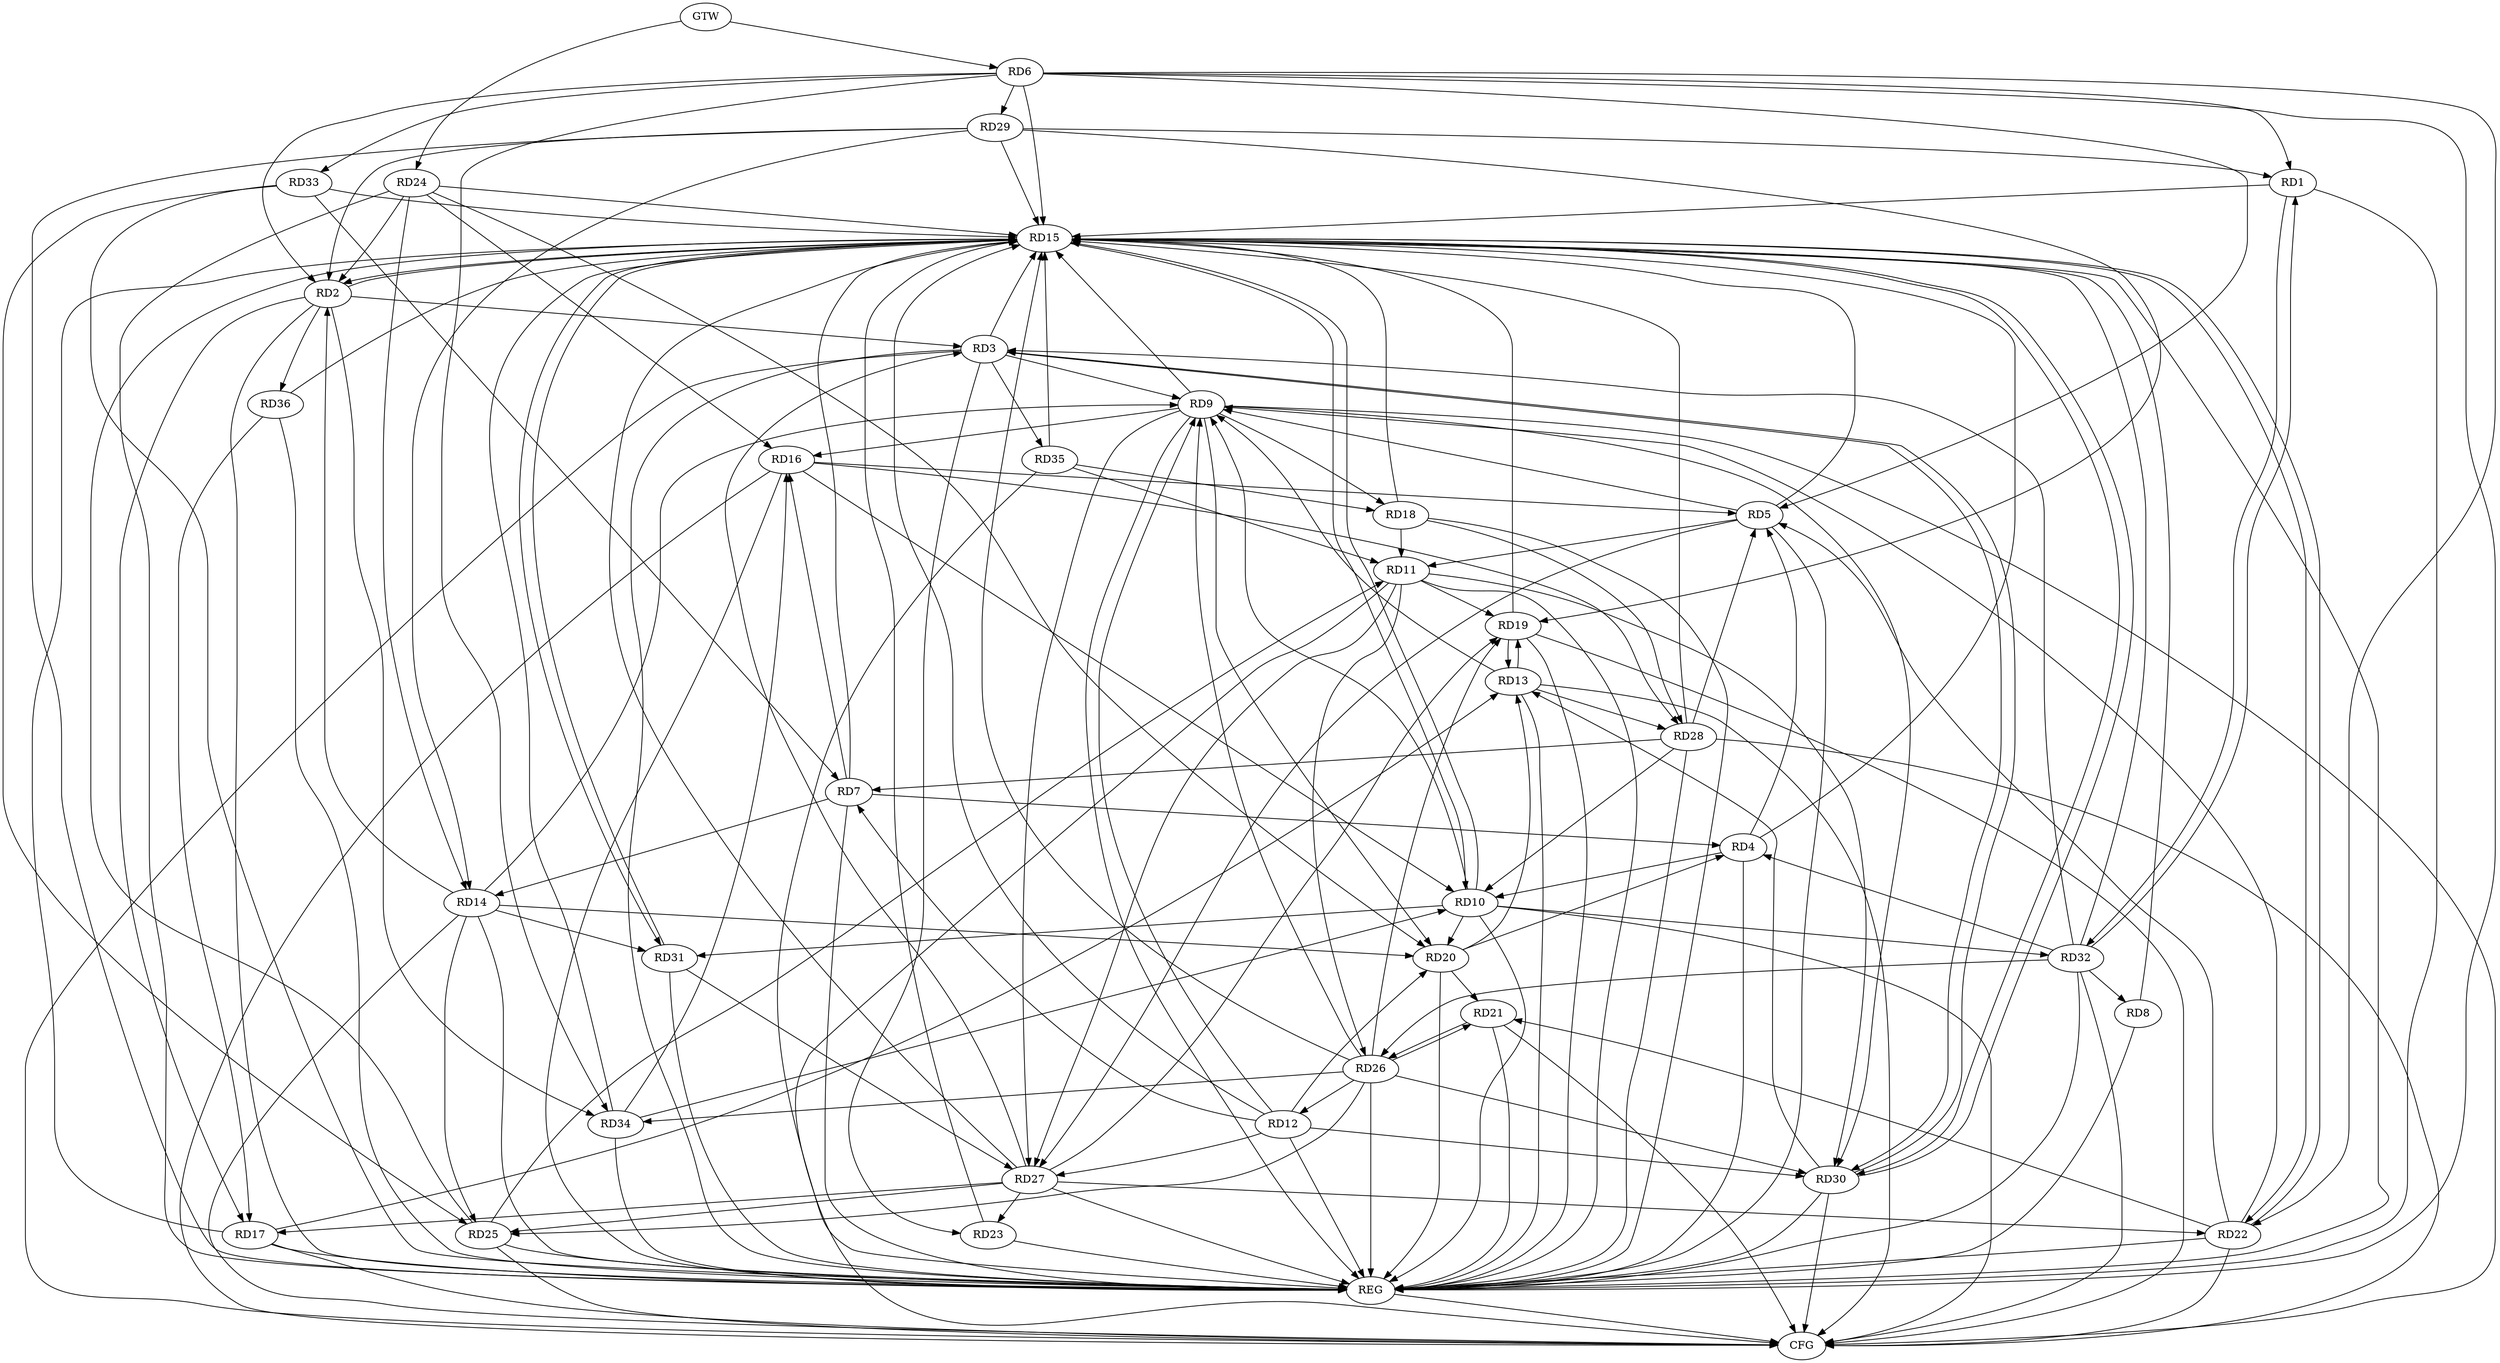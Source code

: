 strict digraph G {
  RD1 [ label="RD1" ];
  RD2 [ label="RD2" ];
  RD3 [ label="RD3" ];
  RD4 [ label="RD4" ];
  RD5 [ label="RD5" ];
  RD6 [ label="RD6" ];
  RD7 [ label="RD7" ];
  RD8 [ label="RD8" ];
  RD9 [ label="RD9" ];
  RD10 [ label="RD10" ];
  RD11 [ label="RD11" ];
  RD12 [ label="RD12" ];
  RD13 [ label="RD13" ];
  RD14 [ label="RD14" ];
  RD15 [ label="RD15" ];
  RD16 [ label="RD16" ];
  RD17 [ label="RD17" ];
  RD18 [ label="RD18" ];
  RD19 [ label="RD19" ];
  RD20 [ label="RD20" ];
  RD21 [ label="RD21" ];
  RD22 [ label="RD22" ];
  RD23 [ label="RD23" ];
  RD24 [ label="RD24" ];
  RD25 [ label="RD25" ];
  RD26 [ label="RD26" ];
  RD27 [ label="RD27" ];
  RD28 [ label="RD28" ];
  RD29 [ label="RD29" ];
  RD30 [ label="RD30" ];
  RD31 [ label="RD31" ];
  RD32 [ label="RD32" ];
  RD33 [ label="RD33" ];
  RD34 [ label="RD34" ];
  RD35 [ label="RD35" ];
  RD36 [ label="RD36" ];
  GTW [ label="GTW" ];
  REG [ label="REG" ];
  CFG [ label="CFG" ];
  RD6 -> RD1;
  RD1 -> RD15;
  RD29 -> RD1;
  RD1 -> RD32;
  RD32 -> RD1;
  RD2 -> RD3;
  RD6 -> RD2;
  RD14 -> RD2;
  RD2 -> RD15;
  RD15 -> RD2;
  RD2 -> RD17;
  RD24 -> RD2;
  RD29 -> RD2;
  RD2 -> RD34;
  RD2 -> RD36;
  RD3 -> RD9;
  RD3 -> RD15;
  RD3 -> RD23;
  RD27 -> RD3;
  RD3 -> RD30;
  RD30 -> RD3;
  RD32 -> RD3;
  RD3 -> RD35;
  RD4 -> RD5;
  RD7 -> RD4;
  RD4 -> RD10;
  RD20 -> RD4;
  RD32 -> RD4;
  RD6 -> RD5;
  RD5 -> RD9;
  RD5 -> RD11;
  RD16 -> RD5;
  RD22 -> RD5;
  RD5 -> RD27;
  RD28 -> RD5;
  RD6 -> RD15;
  RD6 -> RD22;
  RD6 -> RD29;
  RD6 -> RD33;
  RD6 -> RD34;
  RD12 -> RD7;
  RD7 -> RD14;
  RD7 -> RD16;
  RD28 -> RD7;
  RD33 -> RD7;
  RD32 -> RD8;
  RD10 -> RD9;
  RD12 -> RD9;
  RD13 -> RD9;
  RD14 -> RD9;
  RD9 -> RD15;
  RD9 -> RD16;
  RD9 -> RD18;
  RD9 -> RD20;
  RD22 -> RD9;
  RD26 -> RD9;
  RD9 -> RD27;
  RD9 -> RD30;
  RD10 -> RD15;
  RD15 -> RD10;
  RD16 -> RD10;
  RD10 -> RD20;
  RD28 -> RD10;
  RD10 -> RD31;
  RD10 -> RD32;
  RD34 -> RD10;
  RD18 -> RD11;
  RD11 -> RD19;
  RD25 -> RD11;
  RD11 -> RD26;
  RD11 -> RD27;
  RD11 -> RD30;
  RD35 -> RD11;
  RD12 -> RD20;
  RD26 -> RD12;
  RD12 -> RD27;
  RD12 -> RD30;
  RD17 -> RD13;
  RD13 -> RD19;
  RD19 -> RD13;
  RD20 -> RD13;
  RD13 -> RD28;
  RD30 -> RD13;
  RD14 -> RD20;
  RD24 -> RD14;
  RD14 -> RD25;
  RD29 -> RD14;
  RD14 -> RD31;
  RD15 -> RD22;
  RD15 -> RD30;
  RD15 -> RD31;
  RD31 -> RD15;
  RD32 -> RD15;
  RD35 -> RD15;
  RD24 -> RD16;
  RD16 -> RD28;
  RD34 -> RD16;
  RD27 -> RD17;
  RD36 -> RD17;
  RD18 -> RD28;
  RD35 -> RD18;
  RD26 -> RD19;
  RD27 -> RD19;
  RD29 -> RD19;
  RD20 -> RD21;
  RD24 -> RD20;
  RD22 -> RD21;
  RD21 -> RD26;
  RD26 -> RD21;
  RD27 -> RD22;
  RD27 -> RD23;
  RD26 -> RD25;
  RD27 -> RD25;
  RD33 -> RD25;
  RD26 -> RD30;
  RD32 -> RD26;
  RD26 -> RD34;
  RD31 -> RD27;
  GTW -> RD6;
  GTW -> RD24;
  RD1 -> REG;
  RD2 -> REG;
  RD3 -> REG;
  RD4 -> REG;
  RD5 -> REG;
  RD6 -> REG;
  RD7 -> REG;
  RD8 -> REG;
  RD9 -> REG;
  RD10 -> REG;
  RD11 -> REG;
  RD12 -> REG;
  RD13 -> REG;
  RD14 -> REG;
  RD15 -> REG;
  RD16 -> REG;
  RD17 -> REG;
  RD18 -> REG;
  RD19 -> REG;
  RD20 -> REG;
  RD21 -> REG;
  RD22 -> REG;
  RD23 -> REG;
  RD24 -> REG;
  RD25 -> REG;
  RD26 -> REG;
  RD27 -> REG;
  RD28 -> REG;
  RD29 -> REG;
  RD30 -> REG;
  RD31 -> REG;
  RD32 -> REG;
  RD33 -> REG;
  RD34 -> REG;
  RD35 -> REG;
  RD36 -> REG;
  RD19 -> CFG;
  RD28 -> CFG;
  RD16 -> CFG;
  RD22 -> CFG;
  RD21 -> CFG;
  RD14 -> CFG;
  RD17 -> CFG;
  RD11 -> CFG;
  RD30 -> CFG;
  RD25 -> CFG;
  RD13 -> CFG;
  RD9 -> CFG;
  RD10 -> CFG;
  RD32 -> CFG;
  RD3 -> CFG;
  REG -> CFG;
  RD12 -> RD15;
  RD27 -> RD15;
  RD26 -> RD15;
  RD7 -> RD15;
  RD17 -> RD15;
  RD33 -> RD15;
  RD4 -> RD15;
  RD8 -> RD15;
  RD5 -> RD15;
  RD23 -> RD15;
  RD22 -> RD15;
  RD36 -> RD15;
  RD28 -> RD15;
  RD25 -> RD15;
  RD34 -> RD15;
  RD30 -> RD15;
  RD29 -> RD15;
  RD18 -> RD15;
  RD24 -> RD15;
  RD19 -> RD15;
}
